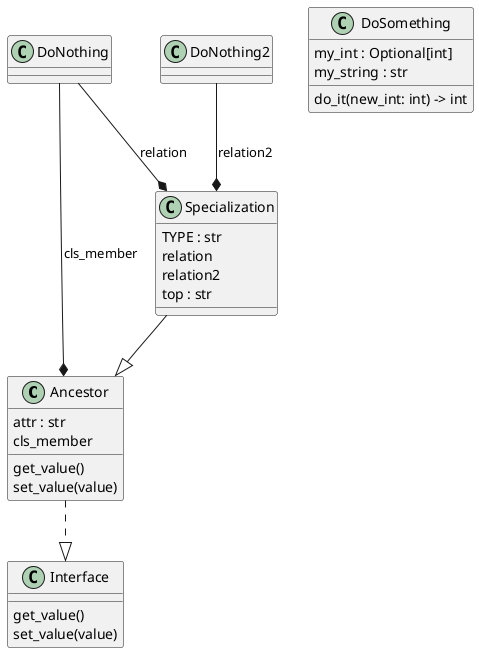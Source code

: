 @startuml classes_No_Name
set namespaceSeparator none
class "Ancestor" as data.clientmodule_test.Ancestor {
attr : str
cls_member

get_value()
set_value(value)
}
class "DoNothing" as data.suppliermodule_test.DoNothing {

}
class "DoNothing2" as data.suppliermodule_test.DoNothing2 {

}
class "DoSomething" as data.suppliermodule_test.DoSomething {
my_int : Optional[int]
my_string : str

do_it(new_int: int) -> int
}
class "Interface" as data.suppliermodule_test.Interface {


get_value()
set_value(value)
}
class "Specialization" as data.clientmodule_test.Specialization {
TYPE : str
relation
relation2
top : str
}
data.clientmodule_test.Specialization --|> data.clientmodule_test.Ancestor
data.clientmodule_test.Ancestor ..|> data.suppliermodule_test.Interface
data.suppliermodule_test.DoNothing --* data.clientmodule_test.Ancestor : cls_member
data.suppliermodule_test.DoNothing --* data.clientmodule_test.Specialization : relation
data.suppliermodule_test.DoNothing2 --* data.clientmodule_test.Specialization : relation2
@enduml
